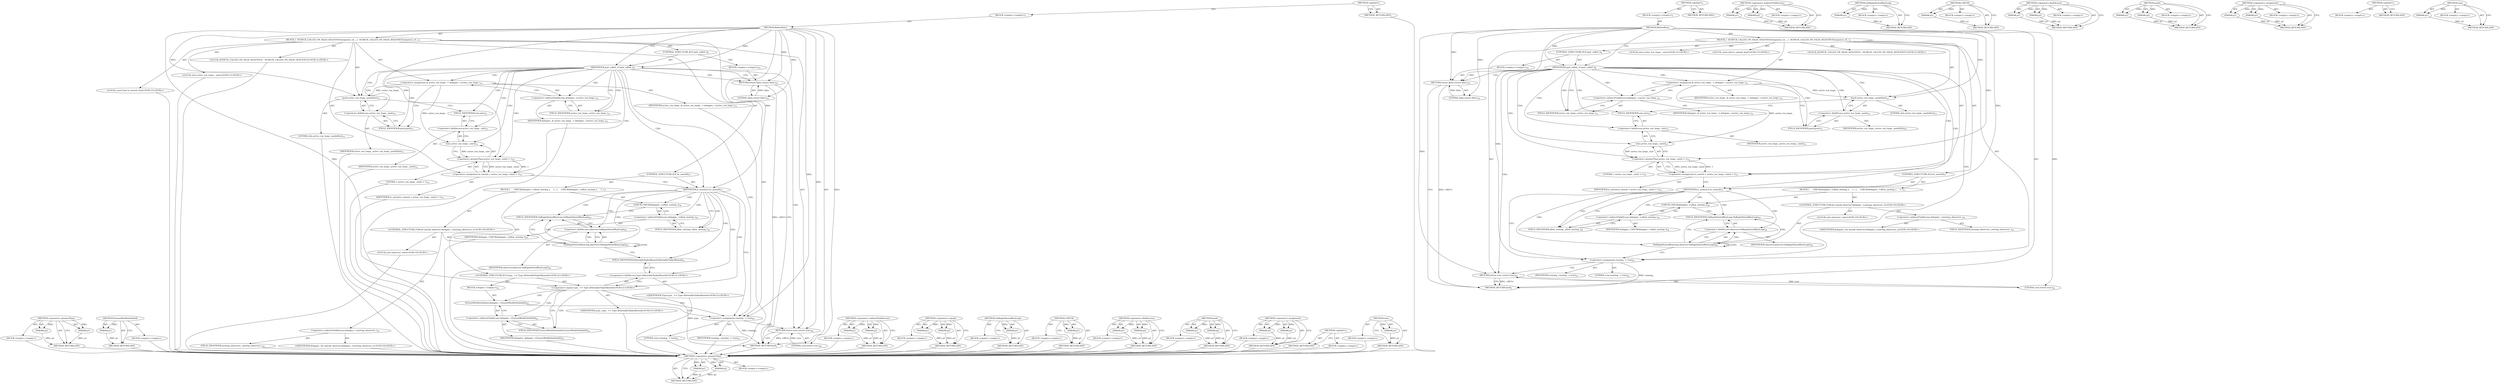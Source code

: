 digraph "size" {
vulnerable_100 [label=<(METHOD,&lt;operator&gt;.greaterThan)>];
vulnerable_101 [label=<(PARAM,p1)>];
vulnerable_102 [label=<(PARAM,p2)>];
vulnerable_103 [label=<(BLOCK,&lt;empty&gt;,&lt;empty&gt;)>];
vulnerable_104 [label=<(METHOD_RETURN,ANY)>];
vulnerable_6 [label=<(METHOD,&lt;global&gt;)<SUB>1</SUB>>];
vulnerable_7 [label=<(BLOCK,&lt;empty&gt;,&lt;empty&gt;)<SUB>1</SUB>>];
vulnerable_8 [label=<(METHOD,BeforeRun)<SUB>1</SUB>>];
vulnerable_9 [label=<(BLOCK,{
  DCHECK_CALLED_ON_VALID_SEQUENCE(sequence_ch...,{
  DCHECK_CALLED_ON_VALID_SEQUENCE(sequence_ch...)<SUB>1</SUB>>];
vulnerable_10 [label="<(LOCAL,DCHECK_CALLED_ON_VALID_SEQUENCE : DCHECK_CALLED_ON_VALID_SEQUENCE)<SUB>2</SUB>>"];
vulnerable_11 [label=<(CONTROL_STRUCTURE,IF,if (quit_called_))<SUB>9</SUB>>];
vulnerable_12 [label=<(IDENTIFIER,quit_called_,if (quit_called_))<SUB>9</SUB>>];
vulnerable_13 [label=<(BLOCK,&lt;empty&gt;,&lt;empty&gt;)<SUB>10</SUB>>];
vulnerable_14 [label=<(RETURN,return false;,return false;)<SUB>10</SUB>>];
vulnerable_15 [label=<(LITERAL,false,return false;)<SUB>10</SUB>>];
vulnerable_16 [label="<(LOCAL,auto active_run_loops_: auto)<SUB>12</SUB>>"];
vulnerable_17 [label=<(&lt;operator&gt;.assignment,&amp; active_run_loops_ = delegate_-&gt;active_run_loops_)<SUB>12</SUB>>];
vulnerable_18 [label=<(IDENTIFIER,active_run_loops_,&amp; active_run_loops_ = delegate_-&gt;active_run_loops_)<SUB>12</SUB>>];
vulnerable_19 [label=<(&lt;operator&gt;.indirectFieldAccess,delegate_-&gt;active_run_loops_)<SUB>12</SUB>>];
vulnerable_20 [label=<(IDENTIFIER,delegate_,&amp; active_run_loops_ = delegate_-&gt;active_run_loops_)<SUB>12</SUB>>];
vulnerable_21 [label=<(FIELD_IDENTIFIER,active_run_loops_,active_run_loops_)<SUB>12</SUB>>];
vulnerable_22 [label=<(push,active_run_loops_.push(this))<SUB>13</SUB>>];
vulnerable_23 [label=<(&lt;operator&gt;.fieldAccess,active_run_loops_.push)<SUB>13</SUB>>];
vulnerable_24 [label=<(IDENTIFIER,active_run_loops_,active_run_loops_.push(this))<SUB>13</SUB>>];
vulnerable_25 [label=<(FIELD_IDENTIFIER,push,push)<SUB>13</SUB>>];
vulnerable_26 [label=<(LITERAL,this,active_run_loops_.push(this))<SUB>13</SUB>>];
vulnerable_27 [label="<(LOCAL,const bool is_nested: bool)<SUB>15</SUB>>"];
vulnerable_28 [label=<(&lt;operator&gt;.assignment,is_nested = active_run_loops_.size() &gt; 1)<SUB>15</SUB>>];
vulnerable_29 [label=<(IDENTIFIER,is_nested,is_nested = active_run_loops_.size() &gt; 1)<SUB>15</SUB>>];
vulnerable_30 [label=<(&lt;operator&gt;.greaterThan,active_run_loops_.size() &gt; 1)<SUB>15</SUB>>];
vulnerable_31 [label=<(size,active_run_loops_.size())<SUB>15</SUB>>];
vulnerable_32 [label=<(&lt;operator&gt;.fieldAccess,active_run_loops_.size)<SUB>15</SUB>>];
vulnerable_33 [label=<(IDENTIFIER,active_run_loops_,active_run_loops_.size())<SUB>15</SUB>>];
vulnerable_34 [label=<(FIELD_IDENTIFIER,size,size)<SUB>15</SUB>>];
vulnerable_35 [label=<(LITERAL,1,active_run_loops_.size() &gt; 1)<SUB>15</SUB>>];
vulnerable_36 [label=<(CONTROL_STRUCTURE,IF,if (is_nested))<SUB>17</SUB>>];
vulnerable_37 [label=<(IDENTIFIER,is_nested,if (is_nested))<SUB>17</SUB>>];
vulnerable_38 [label=<(BLOCK,{
     CHECK(delegate_-&gt;allow_nesting_);
     f...,{
     CHECK(delegate_-&gt;allow_nesting_);
     f...)<SUB>17</SUB>>];
vulnerable_39 [label=<(CHECK,CHECK(delegate_-&gt;allow_nesting_))<SUB>18</SUB>>];
vulnerable_40 [label=<(&lt;operator&gt;.indirectFieldAccess,delegate_-&gt;allow_nesting_)<SUB>18</SUB>>];
vulnerable_41 [label=<(IDENTIFIER,delegate_,CHECK(delegate_-&gt;allow_nesting_))<SUB>18</SUB>>];
vulnerable_42 [label=<(FIELD_IDENTIFIER,allow_nesting_,allow_nesting_)<SUB>18</SUB>>];
vulnerable_43 [label="<(CONTROL_STRUCTURE,FOR,for (auto&amp; observer:delegate_-&gt;nesting_observers_))<SUB>19</SUB>>"];
vulnerable_44 [label=<(&lt;operator&gt;.indirectFieldAccess,delegate_-&gt;nesting_observers_)<SUB>19</SUB>>];
vulnerable_45 [label="<(IDENTIFIER,delegate_,for (auto&amp; observer:delegate_-&gt;nesting_observers_))<SUB>19</SUB>>"];
vulnerable_46 [label=<(FIELD_IDENTIFIER,nesting_observers_,nesting_observers_)<SUB>19</SUB>>];
vulnerable_47 [label="<(LOCAL,auto observer: auto)<SUB>19</SUB>>"];
vulnerable_48 [label=<(OnBeginNestedRunLoop,observer.OnBeginNestedRunLoop())<SUB>20</SUB>>];
vulnerable_49 [label=<(&lt;operator&gt;.fieldAccess,observer.OnBeginNestedRunLoop)<SUB>20</SUB>>];
vulnerable_50 [label=<(IDENTIFIER,observer,observer.OnBeginNestedRunLoop())<SUB>20</SUB>>];
vulnerable_51 [label=<(FIELD_IDENTIFIER,OnBeginNestedRunLoop,OnBeginNestedRunLoop)<SUB>20</SUB>>];
vulnerable_52 [label=<(&lt;operator&gt;.assignment,running_ = true)<SUB>23</SUB>>];
vulnerable_53 [label=<(IDENTIFIER,running_,running_ = true)<SUB>23</SUB>>];
vulnerable_54 [label=<(LITERAL,true,running_ = true)<SUB>23</SUB>>];
vulnerable_55 [label=<(RETURN,return true;,return true;)<SUB>24</SUB>>];
vulnerable_56 [label=<(LITERAL,true,return true;)<SUB>24</SUB>>];
vulnerable_57 [label=<(METHOD_RETURN,bool)<SUB>1</SUB>>];
vulnerable_59 [label=<(METHOD_RETURN,ANY)<SUB>1</SUB>>];
vulnerable_85 [label=<(METHOD,&lt;operator&gt;.indirectFieldAccess)>];
vulnerable_86 [label=<(PARAM,p1)>];
vulnerable_87 [label=<(PARAM,p2)>];
vulnerable_88 [label=<(BLOCK,&lt;empty&gt;,&lt;empty&gt;)>];
vulnerable_89 [label=<(METHOD_RETURN,ANY)>];
vulnerable_113 [label=<(METHOD,OnBeginNestedRunLoop)>];
vulnerable_114 [label=<(PARAM,p1)>];
vulnerable_115 [label=<(BLOCK,&lt;empty&gt;,&lt;empty&gt;)>];
vulnerable_116 [label=<(METHOD_RETURN,ANY)>];
vulnerable_109 [label=<(METHOD,CHECK)>];
vulnerable_110 [label=<(PARAM,p1)>];
vulnerable_111 [label=<(BLOCK,&lt;empty&gt;,&lt;empty&gt;)>];
vulnerable_112 [label=<(METHOD_RETURN,ANY)>];
vulnerable_95 [label=<(METHOD,&lt;operator&gt;.fieldAccess)>];
vulnerable_96 [label=<(PARAM,p1)>];
vulnerable_97 [label=<(PARAM,p2)>];
vulnerable_98 [label=<(BLOCK,&lt;empty&gt;,&lt;empty&gt;)>];
vulnerable_99 [label=<(METHOD_RETURN,ANY)>];
vulnerable_90 [label=<(METHOD,push)>];
vulnerable_91 [label=<(PARAM,p1)>];
vulnerable_92 [label=<(PARAM,p2)>];
vulnerable_93 [label=<(BLOCK,&lt;empty&gt;,&lt;empty&gt;)>];
vulnerable_94 [label=<(METHOD_RETURN,ANY)>];
vulnerable_80 [label=<(METHOD,&lt;operator&gt;.assignment)>];
vulnerable_81 [label=<(PARAM,p1)>];
vulnerable_82 [label=<(PARAM,p2)>];
vulnerable_83 [label=<(BLOCK,&lt;empty&gt;,&lt;empty&gt;)>];
vulnerable_84 [label=<(METHOD_RETURN,ANY)>];
vulnerable_74 [label=<(METHOD,&lt;global&gt;)<SUB>1</SUB>>];
vulnerable_75 [label=<(BLOCK,&lt;empty&gt;,&lt;empty&gt;)>];
vulnerable_76 [label=<(METHOD_RETURN,ANY)>];
vulnerable_105 [label=<(METHOD,size)>];
vulnerable_106 [label=<(PARAM,p1)>];
vulnerable_107 [label=<(BLOCK,&lt;empty&gt;,&lt;empty&gt;)>];
vulnerable_108 [label=<(METHOD_RETURN,ANY)>];
fixed_111 [label=<(METHOD,&lt;operator&gt;.greaterThan)>];
fixed_112 [label=<(PARAM,p1)>];
fixed_113 [label=<(PARAM,p2)>];
fixed_114 [label=<(BLOCK,&lt;empty&gt;,&lt;empty&gt;)>];
fixed_115 [label=<(METHOD_RETURN,ANY)>];
fixed_133 [label=<(METHOD,EnsureWorkScheduled)>];
fixed_134 [label=<(PARAM,p1)>];
fixed_135 [label=<(BLOCK,&lt;empty&gt;,&lt;empty&gt;)>];
fixed_136 [label=<(METHOD_RETURN,ANY)>];
fixed_6 [label=<(METHOD,&lt;global&gt;)<SUB>1</SUB>>];
fixed_7 [label=<(BLOCK,&lt;empty&gt;,&lt;empty&gt;)<SUB>1</SUB>>];
fixed_8 [label=<(METHOD,BeforeRun)<SUB>1</SUB>>];
fixed_9 [label=<(BLOCK,{
  DCHECK_CALLED_ON_VALID_SEQUENCE(sequence_ch...,{
  DCHECK_CALLED_ON_VALID_SEQUENCE(sequence_ch...)<SUB>1</SUB>>];
fixed_10 [label="<(LOCAL,DCHECK_CALLED_ON_VALID_SEQUENCE : DCHECK_CALLED_ON_VALID_SEQUENCE)<SUB>2</SUB>>"];
fixed_11 [label=<(CONTROL_STRUCTURE,IF,if (quit_called_))<SUB>9</SUB>>];
fixed_12 [label=<(IDENTIFIER,quit_called_,if (quit_called_))<SUB>9</SUB>>];
fixed_13 [label=<(BLOCK,&lt;empty&gt;,&lt;empty&gt;)<SUB>10</SUB>>];
fixed_14 [label=<(RETURN,return false;,return false;)<SUB>10</SUB>>];
fixed_15 [label=<(LITERAL,false,return false;)<SUB>10</SUB>>];
fixed_16 [label="<(LOCAL,auto active_run_loops_: auto)<SUB>12</SUB>>"];
fixed_17 [label=<(&lt;operator&gt;.assignment,&amp; active_run_loops_ = delegate_-&gt;active_run_loops_)<SUB>12</SUB>>];
fixed_18 [label=<(IDENTIFIER,active_run_loops_,&amp; active_run_loops_ = delegate_-&gt;active_run_loops_)<SUB>12</SUB>>];
fixed_19 [label=<(&lt;operator&gt;.indirectFieldAccess,delegate_-&gt;active_run_loops_)<SUB>12</SUB>>];
fixed_20 [label=<(IDENTIFIER,delegate_,&amp; active_run_loops_ = delegate_-&gt;active_run_loops_)<SUB>12</SUB>>];
fixed_21 [label=<(FIELD_IDENTIFIER,active_run_loops_,active_run_loops_)<SUB>12</SUB>>];
fixed_22 [label=<(push,active_run_loops_.push(this))<SUB>13</SUB>>];
fixed_23 [label=<(&lt;operator&gt;.fieldAccess,active_run_loops_.push)<SUB>13</SUB>>];
fixed_24 [label=<(IDENTIFIER,active_run_loops_,active_run_loops_.push(this))<SUB>13</SUB>>];
fixed_25 [label=<(FIELD_IDENTIFIER,push,push)<SUB>13</SUB>>];
fixed_26 [label=<(LITERAL,this,active_run_loops_.push(this))<SUB>13</SUB>>];
fixed_27 [label="<(LOCAL,const bool is_nested: bool)<SUB>15</SUB>>"];
fixed_28 [label=<(&lt;operator&gt;.assignment,is_nested = active_run_loops_.size() &gt; 1)<SUB>15</SUB>>];
fixed_29 [label=<(IDENTIFIER,is_nested,is_nested = active_run_loops_.size() &gt; 1)<SUB>15</SUB>>];
fixed_30 [label=<(&lt;operator&gt;.greaterThan,active_run_loops_.size() &gt; 1)<SUB>15</SUB>>];
fixed_31 [label=<(size,active_run_loops_.size())<SUB>15</SUB>>];
fixed_32 [label=<(&lt;operator&gt;.fieldAccess,active_run_loops_.size)<SUB>15</SUB>>];
fixed_33 [label=<(IDENTIFIER,active_run_loops_,active_run_loops_.size())<SUB>15</SUB>>];
fixed_34 [label=<(FIELD_IDENTIFIER,size,size)<SUB>15</SUB>>];
fixed_35 [label=<(LITERAL,1,active_run_loops_.size() &gt; 1)<SUB>15</SUB>>];
fixed_36 [label=<(CONTROL_STRUCTURE,IF,if (is_nested))<SUB>17</SUB>>];
fixed_37 [label=<(IDENTIFIER,is_nested,if (is_nested))<SUB>17</SUB>>];
fixed_38 [label=<(BLOCK,{
     CHECK(delegate_-&gt;allow_nesting_);
     f...,{
     CHECK(delegate_-&gt;allow_nesting_);
     f...)<SUB>17</SUB>>];
fixed_39 [label=<(CHECK,CHECK(delegate_-&gt;allow_nesting_))<SUB>18</SUB>>];
fixed_40 [label=<(&lt;operator&gt;.indirectFieldAccess,delegate_-&gt;allow_nesting_)<SUB>18</SUB>>];
fixed_41 [label=<(IDENTIFIER,delegate_,CHECK(delegate_-&gt;allow_nesting_))<SUB>18</SUB>>];
fixed_42 [label=<(FIELD_IDENTIFIER,allow_nesting_,allow_nesting_)<SUB>18</SUB>>];
fixed_43 [label="<(CONTROL_STRUCTURE,FOR,for (auto&amp; observer:delegate_-&gt;nesting_observers_))<SUB>19</SUB>>"];
fixed_44 [label=<(&lt;operator&gt;.indirectFieldAccess,delegate_-&gt;nesting_observers_)<SUB>19</SUB>>];
fixed_45 [label="<(IDENTIFIER,delegate_,for (auto&amp; observer:delegate_-&gt;nesting_observers_))<SUB>19</SUB>>"];
fixed_46 [label=<(FIELD_IDENTIFIER,nesting_observers_,nesting_observers_)<SUB>19</SUB>>];
fixed_47 [label="<(LOCAL,auto observer: auto)<SUB>19</SUB>>"];
fixed_48 [label=<(OnBeginNestedRunLoop,observer.OnBeginNestedRunLoop())<SUB>20</SUB>>];
fixed_49 [label=<(&lt;operator&gt;.fieldAccess,observer.OnBeginNestedRunLoop)<SUB>20</SUB>>];
fixed_50 [label=<(IDENTIFIER,observer,observer.OnBeginNestedRunLoop())<SUB>20</SUB>>];
fixed_51 [label=<(FIELD_IDENTIFIER,OnBeginNestedRunLoop,OnBeginNestedRunLoop)<SUB>20</SUB>>];
fixed_52 [label="<(CONTROL_STRUCTURE,IF,if (type_ == Type::kNestableTasksAllowed))<SUB>21</SUB>>"];
fixed_53 [label="<(&lt;operator&gt;.equals,type_ == Type::kNestableTasksAllowed)<SUB>21</SUB>>"];
fixed_54 [label="<(IDENTIFIER,type_,type_ == Type::kNestableTasksAllowed)<SUB>21</SUB>>"];
fixed_55 [label="<(&lt;operator&gt;.fieldAccess,Type::kNestableTasksAllowed)<SUB>21</SUB>>"];
fixed_56 [label="<(IDENTIFIER,Type,type_ == Type::kNestableTasksAllowed)<SUB>21</SUB>>"];
fixed_57 [label=<(FIELD_IDENTIFIER,kNestableTasksAllowed,kNestableTasksAllowed)<SUB>21</SUB>>];
fixed_58 [label=<(BLOCK,&lt;empty&gt;,&lt;empty&gt;)<SUB>22</SUB>>];
fixed_59 [label=<(EnsureWorkScheduled,delegate_-&gt;EnsureWorkScheduled())<SUB>22</SUB>>];
fixed_60 [label=<(&lt;operator&gt;.indirectFieldAccess,delegate_-&gt;EnsureWorkScheduled)<SUB>22</SUB>>];
fixed_61 [label=<(IDENTIFIER,delegate_,delegate_-&gt;EnsureWorkScheduled())<SUB>22</SUB>>];
fixed_62 [label=<(FIELD_IDENTIFIER,EnsureWorkScheduled,EnsureWorkScheduled)<SUB>22</SUB>>];
fixed_63 [label=<(&lt;operator&gt;.assignment,running_ = true)<SUB>25</SUB>>];
fixed_64 [label=<(IDENTIFIER,running_,running_ = true)<SUB>25</SUB>>];
fixed_65 [label=<(LITERAL,true,running_ = true)<SUB>25</SUB>>];
fixed_66 [label=<(RETURN,return true;,return true;)<SUB>26</SUB>>];
fixed_67 [label=<(LITERAL,true,return true;)<SUB>26</SUB>>];
fixed_68 [label=<(METHOD_RETURN,bool)<SUB>1</SUB>>];
fixed_70 [label=<(METHOD_RETURN,ANY)<SUB>1</SUB>>];
fixed_96 [label=<(METHOD,&lt;operator&gt;.indirectFieldAccess)>];
fixed_97 [label=<(PARAM,p1)>];
fixed_98 [label=<(PARAM,p2)>];
fixed_99 [label=<(BLOCK,&lt;empty&gt;,&lt;empty&gt;)>];
fixed_100 [label=<(METHOD_RETURN,ANY)>];
fixed_128 [label=<(METHOD,&lt;operator&gt;.equals)>];
fixed_129 [label=<(PARAM,p1)>];
fixed_130 [label=<(PARAM,p2)>];
fixed_131 [label=<(BLOCK,&lt;empty&gt;,&lt;empty&gt;)>];
fixed_132 [label=<(METHOD_RETURN,ANY)>];
fixed_124 [label=<(METHOD,OnBeginNestedRunLoop)>];
fixed_125 [label=<(PARAM,p1)>];
fixed_126 [label=<(BLOCK,&lt;empty&gt;,&lt;empty&gt;)>];
fixed_127 [label=<(METHOD_RETURN,ANY)>];
fixed_120 [label=<(METHOD,CHECK)>];
fixed_121 [label=<(PARAM,p1)>];
fixed_122 [label=<(BLOCK,&lt;empty&gt;,&lt;empty&gt;)>];
fixed_123 [label=<(METHOD_RETURN,ANY)>];
fixed_106 [label=<(METHOD,&lt;operator&gt;.fieldAccess)>];
fixed_107 [label=<(PARAM,p1)>];
fixed_108 [label=<(PARAM,p2)>];
fixed_109 [label=<(BLOCK,&lt;empty&gt;,&lt;empty&gt;)>];
fixed_110 [label=<(METHOD_RETURN,ANY)>];
fixed_101 [label=<(METHOD,push)>];
fixed_102 [label=<(PARAM,p1)>];
fixed_103 [label=<(PARAM,p2)>];
fixed_104 [label=<(BLOCK,&lt;empty&gt;,&lt;empty&gt;)>];
fixed_105 [label=<(METHOD_RETURN,ANY)>];
fixed_91 [label=<(METHOD,&lt;operator&gt;.assignment)>];
fixed_92 [label=<(PARAM,p1)>];
fixed_93 [label=<(PARAM,p2)>];
fixed_94 [label=<(BLOCK,&lt;empty&gt;,&lt;empty&gt;)>];
fixed_95 [label=<(METHOD_RETURN,ANY)>];
fixed_85 [label=<(METHOD,&lt;global&gt;)<SUB>1</SUB>>];
fixed_86 [label=<(BLOCK,&lt;empty&gt;,&lt;empty&gt;)>];
fixed_87 [label=<(METHOD_RETURN,ANY)>];
fixed_116 [label=<(METHOD,size)>];
fixed_117 [label=<(PARAM,p1)>];
fixed_118 [label=<(BLOCK,&lt;empty&gt;,&lt;empty&gt;)>];
fixed_119 [label=<(METHOD_RETURN,ANY)>];
vulnerable_100 -> vulnerable_101  [key=0, label="AST: "];
vulnerable_100 -> vulnerable_101  [key=1, label="DDG: "];
vulnerable_100 -> vulnerable_103  [key=0, label="AST: "];
vulnerable_100 -> vulnerable_102  [key=0, label="AST: "];
vulnerable_100 -> vulnerable_102  [key=1, label="DDG: "];
vulnerable_100 -> vulnerable_104  [key=0, label="AST: "];
vulnerable_100 -> vulnerable_104  [key=1, label="CFG: "];
vulnerable_101 -> vulnerable_104  [key=0, label="DDG: p1"];
vulnerable_102 -> vulnerable_104  [key=0, label="DDG: p2"];
vulnerable_6 -> vulnerable_7  [key=0, label="AST: "];
vulnerable_6 -> vulnerable_59  [key=0, label="AST: "];
vulnerable_6 -> vulnerable_59  [key=1, label="CFG: "];
vulnerable_7 -> vulnerable_8  [key=0, label="AST: "];
vulnerable_8 -> vulnerable_9  [key=0, label="AST: "];
vulnerable_8 -> vulnerable_57  [key=0, label="AST: "];
vulnerable_8 -> vulnerable_12  [key=0, label="CFG: "];
vulnerable_8 -> vulnerable_12  [key=1, label="DDG: "];
vulnerable_8 -> vulnerable_52  [key=0, label="DDG: "];
vulnerable_8 -> vulnerable_55  [key=0, label="DDG: "];
vulnerable_8 -> vulnerable_22  [key=0, label="DDG: "];
vulnerable_8 -> vulnerable_37  [key=0, label="DDG: "];
vulnerable_8 -> vulnerable_56  [key=0, label="DDG: "];
vulnerable_8 -> vulnerable_14  [key=0, label="DDG: "];
vulnerable_8 -> vulnerable_30  [key=0, label="DDG: "];
vulnerable_8 -> vulnerable_15  [key=0, label="DDG: "];
vulnerable_9 -> vulnerable_10  [key=0, label="AST: "];
vulnerable_9 -> vulnerable_11  [key=0, label="AST: "];
vulnerable_9 -> vulnerable_16  [key=0, label="AST: "];
vulnerable_9 -> vulnerable_17  [key=0, label="AST: "];
vulnerable_9 -> vulnerable_22  [key=0, label="AST: "];
vulnerable_9 -> vulnerable_27  [key=0, label="AST: "];
vulnerable_9 -> vulnerable_28  [key=0, label="AST: "];
vulnerable_9 -> vulnerable_36  [key=0, label="AST: "];
vulnerable_9 -> vulnerable_52  [key=0, label="AST: "];
vulnerable_9 -> vulnerable_55  [key=0, label="AST: "];
vulnerable_11 -> vulnerable_12  [key=0, label="AST: "];
vulnerable_11 -> vulnerable_13  [key=0, label="AST: "];
vulnerable_12 -> vulnerable_14  [key=0, label="CFG: "];
vulnerable_12 -> vulnerable_14  [key=1, label="CDG: "];
vulnerable_12 -> vulnerable_21  [key=0, label="CFG: "];
vulnerable_12 -> vulnerable_21  [key=1, label="CDG: "];
vulnerable_12 -> vulnerable_17  [key=0, label="CDG: "];
vulnerable_12 -> vulnerable_30  [key=0, label="CDG: "];
vulnerable_12 -> vulnerable_34  [key=0, label="CDG: "];
vulnerable_12 -> vulnerable_32  [key=0, label="CDG: "];
vulnerable_12 -> vulnerable_23  [key=0, label="CDG: "];
vulnerable_12 -> vulnerable_19  [key=0, label="CDG: "];
vulnerable_12 -> vulnerable_28  [key=0, label="CDG: "];
vulnerable_12 -> vulnerable_52  [key=0, label="CDG: "];
vulnerable_12 -> vulnerable_37  [key=0, label="CDG: "];
vulnerable_12 -> vulnerable_25  [key=0, label="CDG: "];
vulnerable_12 -> vulnerable_22  [key=0, label="CDG: "];
vulnerable_12 -> vulnerable_55  [key=0, label="CDG: "];
vulnerable_12 -> vulnerable_31  [key=0, label="CDG: "];
vulnerable_13 -> vulnerable_14  [key=0, label="AST: "];
vulnerable_14 -> vulnerable_15  [key=0, label="AST: "];
vulnerable_14 -> vulnerable_57  [key=0, label="CFG: "];
vulnerable_14 -> vulnerable_57  [key=1, label="DDG: &lt;RET&gt;"];
vulnerable_15 -> vulnerable_14  [key=0, label="DDG: false"];
vulnerable_17 -> vulnerable_18  [key=0, label="AST: "];
vulnerable_17 -> vulnerable_19  [key=0, label="AST: "];
vulnerable_17 -> vulnerable_25  [key=0, label="CFG: "];
vulnerable_17 -> vulnerable_22  [key=0, label="DDG: active_run_loops_"];
vulnerable_17 -> vulnerable_31  [key=0, label="DDG: active_run_loops_"];
vulnerable_19 -> vulnerable_20  [key=0, label="AST: "];
vulnerable_19 -> vulnerable_21  [key=0, label="AST: "];
vulnerable_19 -> vulnerable_17  [key=0, label="CFG: "];
vulnerable_21 -> vulnerable_19  [key=0, label="CFG: "];
vulnerable_22 -> vulnerable_23  [key=0, label="AST: "];
vulnerable_22 -> vulnerable_26  [key=0, label="AST: "];
vulnerable_22 -> vulnerable_34  [key=0, label="CFG: "];
vulnerable_23 -> vulnerable_24  [key=0, label="AST: "];
vulnerable_23 -> vulnerable_25  [key=0, label="AST: "];
vulnerable_23 -> vulnerable_22  [key=0, label="CFG: "];
vulnerable_25 -> vulnerable_23  [key=0, label="CFG: "];
vulnerable_28 -> vulnerable_29  [key=0, label="AST: "];
vulnerable_28 -> vulnerable_30  [key=0, label="AST: "];
vulnerable_28 -> vulnerable_37  [key=0, label="CFG: "];
vulnerable_30 -> vulnerable_31  [key=0, label="AST: "];
vulnerable_30 -> vulnerable_35  [key=0, label="AST: "];
vulnerable_30 -> vulnerable_28  [key=0, label="CFG: "];
vulnerable_30 -> vulnerable_28  [key=1, label="DDG: active_run_loops_.size()"];
vulnerable_30 -> vulnerable_28  [key=2, label="DDG: 1"];
vulnerable_31 -> vulnerable_32  [key=0, label="AST: "];
vulnerable_31 -> vulnerable_30  [key=0, label="CFG: "];
vulnerable_31 -> vulnerable_30  [key=1, label="DDG: active_run_loops_.size"];
vulnerable_32 -> vulnerable_33  [key=0, label="AST: "];
vulnerable_32 -> vulnerable_34  [key=0, label="AST: "];
vulnerable_32 -> vulnerable_31  [key=0, label="CFG: "];
vulnerable_34 -> vulnerable_32  [key=0, label="CFG: "];
vulnerable_36 -> vulnerable_37  [key=0, label="AST: "];
vulnerable_36 -> vulnerable_38  [key=0, label="AST: "];
vulnerable_37 -> vulnerable_42  [key=0, label="CFG: "];
vulnerable_37 -> vulnerable_42  [key=1, label="CDG: "];
vulnerable_37 -> vulnerable_52  [key=0, label="CFG: "];
vulnerable_37 -> vulnerable_48  [key=0, label="CDG: "];
vulnerable_37 -> vulnerable_49  [key=0, label="CDG: "];
vulnerable_37 -> vulnerable_51  [key=0, label="CDG: "];
vulnerable_37 -> vulnerable_40  [key=0, label="CDG: "];
vulnerable_37 -> vulnerable_39  [key=0, label="CDG: "];
vulnerable_38 -> vulnerable_39  [key=0, label="AST: "];
vulnerable_38 -> vulnerable_43  [key=0, label="AST: "];
vulnerable_39 -> vulnerable_40  [key=0, label="AST: "];
vulnerable_39 -> vulnerable_51  [key=0, label="CFG: "];
vulnerable_40 -> vulnerable_41  [key=0, label="AST: "];
vulnerable_40 -> vulnerable_42  [key=0, label="AST: "];
vulnerable_40 -> vulnerable_39  [key=0, label="CFG: "];
vulnerable_42 -> vulnerable_40  [key=0, label="CFG: "];
vulnerable_43 -> vulnerable_44  [key=0, label="AST: "];
vulnerable_43 -> vulnerable_47  [key=0, label="AST: "];
vulnerable_43 -> vulnerable_48  [key=0, label="AST: "];
vulnerable_44 -> vulnerable_45  [key=0, label="AST: "];
vulnerable_44 -> vulnerable_46  [key=0, label="AST: "];
vulnerable_48 -> vulnerable_49  [key=0, label="AST: "];
vulnerable_48 -> vulnerable_49  [key=1, label="CDG: "];
vulnerable_48 -> vulnerable_51  [key=0, label="CFG: "];
vulnerable_48 -> vulnerable_51  [key=1, label="CDG: "];
vulnerable_48 -> vulnerable_52  [key=0, label="CFG: "];
vulnerable_48 -> vulnerable_48  [key=0, label="CDG: "];
vulnerable_49 -> vulnerable_50  [key=0, label="AST: "];
vulnerable_49 -> vulnerable_51  [key=0, label="AST: "];
vulnerable_49 -> vulnerable_48  [key=0, label="CFG: "];
vulnerable_51 -> vulnerable_49  [key=0, label="CFG: "];
vulnerable_52 -> vulnerable_53  [key=0, label="AST: "];
vulnerable_52 -> vulnerable_54  [key=0, label="AST: "];
vulnerable_52 -> vulnerable_55  [key=0, label="CFG: "];
vulnerable_52 -> vulnerable_57  [key=0, label="DDG: running_"];
vulnerable_55 -> vulnerable_56  [key=0, label="AST: "];
vulnerable_55 -> vulnerable_57  [key=0, label="CFG: "];
vulnerable_55 -> vulnerable_57  [key=1, label="DDG: &lt;RET&gt;"];
vulnerable_56 -> vulnerable_55  [key=0, label="DDG: true"];
vulnerable_85 -> vulnerable_86  [key=0, label="AST: "];
vulnerable_85 -> vulnerable_86  [key=1, label="DDG: "];
vulnerable_85 -> vulnerable_88  [key=0, label="AST: "];
vulnerable_85 -> vulnerable_87  [key=0, label="AST: "];
vulnerable_85 -> vulnerable_87  [key=1, label="DDG: "];
vulnerable_85 -> vulnerable_89  [key=0, label="AST: "];
vulnerable_85 -> vulnerable_89  [key=1, label="CFG: "];
vulnerable_86 -> vulnerable_89  [key=0, label="DDG: p1"];
vulnerable_87 -> vulnerable_89  [key=0, label="DDG: p2"];
vulnerable_113 -> vulnerable_114  [key=0, label="AST: "];
vulnerable_113 -> vulnerable_114  [key=1, label="DDG: "];
vulnerable_113 -> vulnerable_115  [key=0, label="AST: "];
vulnerable_113 -> vulnerable_116  [key=0, label="AST: "];
vulnerable_113 -> vulnerable_116  [key=1, label="CFG: "];
vulnerable_114 -> vulnerable_116  [key=0, label="DDG: p1"];
vulnerable_109 -> vulnerable_110  [key=0, label="AST: "];
vulnerable_109 -> vulnerable_110  [key=1, label="DDG: "];
vulnerable_109 -> vulnerable_111  [key=0, label="AST: "];
vulnerable_109 -> vulnerable_112  [key=0, label="AST: "];
vulnerable_109 -> vulnerable_112  [key=1, label="CFG: "];
vulnerable_110 -> vulnerable_112  [key=0, label="DDG: p1"];
vulnerable_95 -> vulnerable_96  [key=0, label="AST: "];
vulnerable_95 -> vulnerable_96  [key=1, label="DDG: "];
vulnerable_95 -> vulnerable_98  [key=0, label="AST: "];
vulnerable_95 -> vulnerable_97  [key=0, label="AST: "];
vulnerable_95 -> vulnerable_97  [key=1, label="DDG: "];
vulnerable_95 -> vulnerable_99  [key=0, label="AST: "];
vulnerable_95 -> vulnerable_99  [key=1, label="CFG: "];
vulnerable_96 -> vulnerable_99  [key=0, label="DDG: p1"];
vulnerable_97 -> vulnerable_99  [key=0, label="DDG: p2"];
vulnerable_90 -> vulnerable_91  [key=0, label="AST: "];
vulnerable_90 -> vulnerable_91  [key=1, label="DDG: "];
vulnerable_90 -> vulnerable_93  [key=0, label="AST: "];
vulnerable_90 -> vulnerable_92  [key=0, label="AST: "];
vulnerable_90 -> vulnerable_92  [key=1, label="DDG: "];
vulnerable_90 -> vulnerable_94  [key=0, label="AST: "];
vulnerable_90 -> vulnerable_94  [key=1, label="CFG: "];
vulnerable_91 -> vulnerable_94  [key=0, label="DDG: p1"];
vulnerable_92 -> vulnerable_94  [key=0, label="DDG: p2"];
vulnerable_80 -> vulnerable_81  [key=0, label="AST: "];
vulnerable_80 -> vulnerable_81  [key=1, label="DDG: "];
vulnerable_80 -> vulnerable_83  [key=0, label="AST: "];
vulnerable_80 -> vulnerable_82  [key=0, label="AST: "];
vulnerable_80 -> vulnerable_82  [key=1, label="DDG: "];
vulnerable_80 -> vulnerable_84  [key=0, label="AST: "];
vulnerable_80 -> vulnerable_84  [key=1, label="CFG: "];
vulnerable_81 -> vulnerable_84  [key=0, label="DDG: p1"];
vulnerable_82 -> vulnerable_84  [key=0, label="DDG: p2"];
vulnerable_74 -> vulnerable_75  [key=0, label="AST: "];
vulnerable_74 -> vulnerable_76  [key=0, label="AST: "];
vulnerable_74 -> vulnerable_76  [key=1, label="CFG: "];
vulnerable_105 -> vulnerable_106  [key=0, label="AST: "];
vulnerable_105 -> vulnerable_106  [key=1, label="DDG: "];
vulnerable_105 -> vulnerable_107  [key=0, label="AST: "];
vulnerable_105 -> vulnerable_108  [key=0, label="AST: "];
vulnerable_105 -> vulnerable_108  [key=1, label="CFG: "];
vulnerable_106 -> vulnerable_108  [key=0, label="DDG: p1"];
fixed_111 -> fixed_112  [key=0, label="AST: "];
fixed_111 -> fixed_112  [key=1, label="DDG: "];
fixed_111 -> fixed_114  [key=0, label="AST: "];
fixed_111 -> fixed_113  [key=0, label="AST: "];
fixed_111 -> fixed_113  [key=1, label="DDG: "];
fixed_111 -> fixed_115  [key=0, label="AST: "];
fixed_111 -> fixed_115  [key=1, label="CFG: "];
fixed_112 -> fixed_115  [key=0, label="DDG: p1"];
fixed_113 -> fixed_115  [key=0, label="DDG: p2"];
fixed_114 -> vulnerable_100  [key=0];
fixed_115 -> vulnerable_100  [key=0];
fixed_133 -> fixed_134  [key=0, label="AST: "];
fixed_133 -> fixed_134  [key=1, label="DDG: "];
fixed_133 -> fixed_135  [key=0, label="AST: "];
fixed_133 -> fixed_136  [key=0, label="AST: "];
fixed_133 -> fixed_136  [key=1, label="CFG: "];
fixed_134 -> fixed_136  [key=0, label="DDG: p1"];
fixed_135 -> vulnerable_100  [key=0];
fixed_136 -> vulnerable_100  [key=0];
fixed_6 -> fixed_7  [key=0, label="AST: "];
fixed_6 -> fixed_70  [key=0, label="AST: "];
fixed_6 -> fixed_70  [key=1, label="CFG: "];
fixed_7 -> fixed_8  [key=0, label="AST: "];
fixed_8 -> fixed_9  [key=0, label="AST: "];
fixed_8 -> fixed_68  [key=0, label="AST: "];
fixed_8 -> fixed_12  [key=0, label="CFG: "];
fixed_8 -> fixed_12  [key=1, label="DDG: "];
fixed_8 -> fixed_63  [key=0, label="DDG: "];
fixed_8 -> fixed_66  [key=0, label="DDG: "];
fixed_8 -> fixed_22  [key=0, label="DDG: "];
fixed_8 -> fixed_37  [key=0, label="DDG: "];
fixed_8 -> fixed_67  [key=0, label="DDG: "];
fixed_8 -> fixed_14  [key=0, label="DDG: "];
fixed_8 -> fixed_30  [key=0, label="DDG: "];
fixed_8 -> fixed_15  [key=0, label="DDG: "];
fixed_8 -> fixed_53  [key=0, label="DDG: "];
fixed_9 -> fixed_10  [key=0, label="AST: "];
fixed_9 -> fixed_11  [key=0, label="AST: "];
fixed_9 -> fixed_16  [key=0, label="AST: "];
fixed_9 -> fixed_17  [key=0, label="AST: "];
fixed_9 -> fixed_22  [key=0, label="AST: "];
fixed_9 -> fixed_27  [key=0, label="AST: "];
fixed_9 -> fixed_28  [key=0, label="AST: "];
fixed_9 -> fixed_36  [key=0, label="AST: "];
fixed_9 -> fixed_63  [key=0, label="AST: "];
fixed_9 -> fixed_66  [key=0, label="AST: "];
fixed_10 -> vulnerable_100  [key=0];
fixed_11 -> fixed_12  [key=0, label="AST: "];
fixed_11 -> fixed_13  [key=0, label="AST: "];
fixed_12 -> fixed_14  [key=0, label="CFG: "];
fixed_12 -> fixed_14  [key=1, label="CDG: "];
fixed_12 -> fixed_21  [key=0, label="CFG: "];
fixed_12 -> fixed_21  [key=1, label="CDG: "];
fixed_12 -> fixed_17  [key=0, label="CDG: "];
fixed_12 -> fixed_30  [key=0, label="CDG: "];
fixed_12 -> fixed_34  [key=0, label="CDG: "];
fixed_12 -> fixed_32  [key=0, label="CDG: "];
fixed_12 -> fixed_23  [key=0, label="CDG: "];
fixed_12 -> fixed_19  [key=0, label="CDG: "];
fixed_12 -> fixed_28  [key=0, label="CDG: "];
fixed_12 -> fixed_66  [key=0, label="CDG: "];
fixed_12 -> fixed_37  [key=0, label="CDG: "];
fixed_12 -> fixed_25  [key=0, label="CDG: "];
fixed_12 -> fixed_22  [key=0, label="CDG: "];
fixed_12 -> fixed_63  [key=0, label="CDG: "];
fixed_12 -> fixed_31  [key=0, label="CDG: "];
fixed_13 -> fixed_14  [key=0, label="AST: "];
fixed_14 -> fixed_15  [key=0, label="AST: "];
fixed_14 -> fixed_68  [key=0, label="CFG: "];
fixed_14 -> fixed_68  [key=1, label="DDG: &lt;RET&gt;"];
fixed_15 -> fixed_14  [key=0, label="DDG: false"];
fixed_16 -> vulnerable_100  [key=0];
fixed_17 -> fixed_18  [key=0, label="AST: "];
fixed_17 -> fixed_19  [key=0, label="AST: "];
fixed_17 -> fixed_25  [key=0, label="CFG: "];
fixed_17 -> fixed_22  [key=0, label="DDG: active_run_loops_"];
fixed_17 -> fixed_31  [key=0, label="DDG: active_run_loops_"];
fixed_18 -> vulnerable_100  [key=0];
fixed_19 -> fixed_20  [key=0, label="AST: "];
fixed_19 -> fixed_21  [key=0, label="AST: "];
fixed_19 -> fixed_17  [key=0, label="CFG: "];
fixed_20 -> vulnerable_100  [key=0];
fixed_21 -> fixed_19  [key=0, label="CFG: "];
fixed_22 -> fixed_23  [key=0, label="AST: "];
fixed_22 -> fixed_26  [key=0, label="AST: "];
fixed_22 -> fixed_34  [key=0, label="CFG: "];
fixed_23 -> fixed_24  [key=0, label="AST: "];
fixed_23 -> fixed_25  [key=0, label="AST: "];
fixed_23 -> fixed_22  [key=0, label="CFG: "];
fixed_24 -> vulnerable_100  [key=0];
fixed_25 -> fixed_23  [key=0, label="CFG: "];
fixed_26 -> vulnerable_100  [key=0];
fixed_27 -> vulnerable_100  [key=0];
fixed_28 -> fixed_29  [key=0, label="AST: "];
fixed_28 -> fixed_30  [key=0, label="AST: "];
fixed_28 -> fixed_37  [key=0, label="CFG: "];
fixed_29 -> vulnerable_100  [key=0];
fixed_30 -> fixed_31  [key=0, label="AST: "];
fixed_30 -> fixed_35  [key=0, label="AST: "];
fixed_30 -> fixed_28  [key=0, label="CFG: "];
fixed_30 -> fixed_28  [key=1, label="DDG: active_run_loops_.size()"];
fixed_30 -> fixed_28  [key=2, label="DDG: 1"];
fixed_31 -> fixed_32  [key=0, label="AST: "];
fixed_31 -> fixed_30  [key=0, label="CFG: "];
fixed_31 -> fixed_30  [key=1, label="DDG: active_run_loops_.size"];
fixed_32 -> fixed_33  [key=0, label="AST: "];
fixed_32 -> fixed_34  [key=0, label="AST: "];
fixed_32 -> fixed_31  [key=0, label="CFG: "];
fixed_33 -> vulnerable_100  [key=0];
fixed_34 -> fixed_32  [key=0, label="CFG: "];
fixed_35 -> vulnerable_100  [key=0];
fixed_36 -> fixed_37  [key=0, label="AST: "];
fixed_36 -> fixed_38  [key=0, label="AST: "];
fixed_37 -> fixed_42  [key=0, label="CFG: "];
fixed_37 -> fixed_42  [key=1, label="CDG: "];
fixed_37 -> fixed_63  [key=0, label="CFG: "];
fixed_37 -> fixed_48  [key=0, label="CDG: "];
fixed_37 -> fixed_49  [key=0, label="CDG: "];
fixed_37 -> fixed_51  [key=0, label="CDG: "];
fixed_37 -> fixed_57  [key=0, label="CDG: "];
fixed_37 -> fixed_53  [key=0, label="CDG: "];
fixed_37 -> fixed_40  [key=0, label="CDG: "];
fixed_37 -> fixed_55  [key=0, label="CDG: "];
fixed_37 -> fixed_39  [key=0, label="CDG: "];
fixed_38 -> fixed_39  [key=0, label="AST: "];
fixed_38 -> fixed_43  [key=0, label="AST: "];
fixed_38 -> fixed_52  [key=0, label="AST: "];
fixed_39 -> fixed_40  [key=0, label="AST: "];
fixed_39 -> fixed_51  [key=0, label="CFG: "];
fixed_40 -> fixed_41  [key=0, label="AST: "];
fixed_40 -> fixed_42  [key=0, label="AST: "];
fixed_40 -> fixed_39  [key=0, label="CFG: "];
fixed_41 -> vulnerable_100  [key=0];
fixed_42 -> fixed_40  [key=0, label="CFG: "];
fixed_43 -> fixed_44  [key=0, label="AST: "];
fixed_43 -> fixed_47  [key=0, label="AST: "];
fixed_43 -> fixed_48  [key=0, label="AST: "];
fixed_44 -> fixed_45  [key=0, label="AST: "];
fixed_44 -> fixed_46  [key=0, label="AST: "];
fixed_45 -> vulnerable_100  [key=0];
fixed_46 -> vulnerable_100  [key=0];
fixed_47 -> vulnerable_100  [key=0];
fixed_48 -> fixed_49  [key=0, label="AST: "];
fixed_48 -> fixed_49  [key=1, label="CDG: "];
fixed_48 -> fixed_51  [key=0, label="CFG: "];
fixed_48 -> fixed_51  [key=1, label="CDG: "];
fixed_48 -> fixed_57  [key=0, label="CFG: "];
fixed_48 -> fixed_48  [key=0, label="CDG: "];
fixed_49 -> fixed_50  [key=0, label="AST: "];
fixed_49 -> fixed_51  [key=0, label="AST: "];
fixed_49 -> fixed_48  [key=0, label="CFG: "];
fixed_50 -> vulnerable_100  [key=0];
fixed_51 -> fixed_49  [key=0, label="CFG: "];
fixed_52 -> fixed_53  [key=0, label="AST: "];
fixed_52 -> fixed_58  [key=0, label="AST: "];
fixed_53 -> fixed_54  [key=0, label="AST: "];
fixed_53 -> fixed_55  [key=0, label="AST: "];
fixed_53 -> fixed_62  [key=0, label="CFG: "];
fixed_53 -> fixed_62  [key=1, label="CDG: "];
fixed_53 -> fixed_63  [key=0, label="CFG: "];
fixed_53 -> fixed_68  [key=0, label="DDG: type_"];
fixed_53 -> fixed_60  [key=0, label="CDG: "];
fixed_53 -> fixed_59  [key=0, label="CDG: "];
fixed_54 -> vulnerable_100  [key=0];
fixed_55 -> fixed_56  [key=0, label="AST: "];
fixed_55 -> fixed_57  [key=0, label="AST: "];
fixed_55 -> fixed_53  [key=0, label="CFG: "];
fixed_56 -> vulnerable_100  [key=0];
fixed_57 -> fixed_55  [key=0, label="CFG: "];
fixed_58 -> fixed_59  [key=0, label="AST: "];
fixed_59 -> fixed_60  [key=0, label="AST: "];
fixed_59 -> fixed_63  [key=0, label="CFG: "];
fixed_60 -> fixed_61  [key=0, label="AST: "];
fixed_60 -> fixed_62  [key=0, label="AST: "];
fixed_60 -> fixed_59  [key=0, label="CFG: "];
fixed_61 -> vulnerable_100  [key=0];
fixed_62 -> fixed_60  [key=0, label="CFG: "];
fixed_63 -> fixed_64  [key=0, label="AST: "];
fixed_63 -> fixed_65  [key=0, label="AST: "];
fixed_63 -> fixed_66  [key=0, label="CFG: "];
fixed_63 -> fixed_68  [key=0, label="DDG: running_"];
fixed_64 -> vulnerable_100  [key=0];
fixed_65 -> vulnerable_100  [key=0];
fixed_66 -> fixed_67  [key=0, label="AST: "];
fixed_66 -> fixed_68  [key=0, label="CFG: "];
fixed_66 -> fixed_68  [key=1, label="DDG: &lt;RET&gt;"];
fixed_67 -> fixed_66  [key=0, label="DDG: true"];
fixed_68 -> vulnerable_100  [key=0];
fixed_70 -> vulnerable_100  [key=0];
fixed_96 -> fixed_97  [key=0, label="AST: "];
fixed_96 -> fixed_97  [key=1, label="DDG: "];
fixed_96 -> fixed_99  [key=0, label="AST: "];
fixed_96 -> fixed_98  [key=0, label="AST: "];
fixed_96 -> fixed_98  [key=1, label="DDG: "];
fixed_96 -> fixed_100  [key=0, label="AST: "];
fixed_96 -> fixed_100  [key=1, label="CFG: "];
fixed_97 -> fixed_100  [key=0, label="DDG: p1"];
fixed_98 -> fixed_100  [key=0, label="DDG: p2"];
fixed_99 -> vulnerable_100  [key=0];
fixed_100 -> vulnerable_100  [key=0];
fixed_128 -> fixed_129  [key=0, label="AST: "];
fixed_128 -> fixed_129  [key=1, label="DDG: "];
fixed_128 -> fixed_131  [key=0, label="AST: "];
fixed_128 -> fixed_130  [key=0, label="AST: "];
fixed_128 -> fixed_130  [key=1, label="DDG: "];
fixed_128 -> fixed_132  [key=0, label="AST: "];
fixed_128 -> fixed_132  [key=1, label="CFG: "];
fixed_129 -> fixed_132  [key=0, label="DDG: p1"];
fixed_130 -> fixed_132  [key=0, label="DDG: p2"];
fixed_131 -> vulnerable_100  [key=0];
fixed_132 -> vulnerable_100  [key=0];
fixed_124 -> fixed_125  [key=0, label="AST: "];
fixed_124 -> fixed_125  [key=1, label="DDG: "];
fixed_124 -> fixed_126  [key=0, label="AST: "];
fixed_124 -> fixed_127  [key=0, label="AST: "];
fixed_124 -> fixed_127  [key=1, label="CFG: "];
fixed_125 -> fixed_127  [key=0, label="DDG: p1"];
fixed_126 -> vulnerable_100  [key=0];
fixed_127 -> vulnerable_100  [key=0];
fixed_120 -> fixed_121  [key=0, label="AST: "];
fixed_120 -> fixed_121  [key=1, label="DDG: "];
fixed_120 -> fixed_122  [key=0, label="AST: "];
fixed_120 -> fixed_123  [key=0, label="AST: "];
fixed_120 -> fixed_123  [key=1, label="CFG: "];
fixed_121 -> fixed_123  [key=0, label="DDG: p1"];
fixed_122 -> vulnerable_100  [key=0];
fixed_123 -> vulnerable_100  [key=0];
fixed_106 -> fixed_107  [key=0, label="AST: "];
fixed_106 -> fixed_107  [key=1, label="DDG: "];
fixed_106 -> fixed_109  [key=0, label="AST: "];
fixed_106 -> fixed_108  [key=0, label="AST: "];
fixed_106 -> fixed_108  [key=1, label="DDG: "];
fixed_106 -> fixed_110  [key=0, label="AST: "];
fixed_106 -> fixed_110  [key=1, label="CFG: "];
fixed_107 -> fixed_110  [key=0, label="DDG: p1"];
fixed_108 -> fixed_110  [key=0, label="DDG: p2"];
fixed_109 -> vulnerable_100  [key=0];
fixed_110 -> vulnerable_100  [key=0];
fixed_101 -> fixed_102  [key=0, label="AST: "];
fixed_101 -> fixed_102  [key=1, label="DDG: "];
fixed_101 -> fixed_104  [key=0, label="AST: "];
fixed_101 -> fixed_103  [key=0, label="AST: "];
fixed_101 -> fixed_103  [key=1, label="DDG: "];
fixed_101 -> fixed_105  [key=0, label="AST: "];
fixed_101 -> fixed_105  [key=1, label="CFG: "];
fixed_102 -> fixed_105  [key=0, label="DDG: p1"];
fixed_103 -> fixed_105  [key=0, label="DDG: p2"];
fixed_104 -> vulnerable_100  [key=0];
fixed_105 -> vulnerable_100  [key=0];
fixed_91 -> fixed_92  [key=0, label="AST: "];
fixed_91 -> fixed_92  [key=1, label="DDG: "];
fixed_91 -> fixed_94  [key=0, label="AST: "];
fixed_91 -> fixed_93  [key=0, label="AST: "];
fixed_91 -> fixed_93  [key=1, label="DDG: "];
fixed_91 -> fixed_95  [key=0, label="AST: "];
fixed_91 -> fixed_95  [key=1, label="CFG: "];
fixed_92 -> fixed_95  [key=0, label="DDG: p1"];
fixed_93 -> fixed_95  [key=0, label="DDG: p2"];
fixed_94 -> vulnerable_100  [key=0];
fixed_95 -> vulnerable_100  [key=0];
fixed_85 -> fixed_86  [key=0, label="AST: "];
fixed_85 -> fixed_87  [key=0, label="AST: "];
fixed_85 -> fixed_87  [key=1, label="CFG: "];
fixed_86 -> vulnerable_100  [key=0];
fixed_87 -> vulnerable_100  [key=0];
fixed_116 -> fixed_117  [key=0, label="AST: "];
fixed_116 -> fixed_117  [key=1, label="DDG: "];
fixed_116 -> fixed_118  [key=0, label="AST: "];
fixed_116 -> fixed_119  [key=0, label="AST: "];
fixed_116 -> fixed_119  [key=1, label="CFG: "];
fixed_117 -> fixed_119  [key=0, label="DDG: p1"];
fixed_118 -> vulnerable_100  [key=0];
fixed_119 -> vulnerable_100  [key=0];
}
